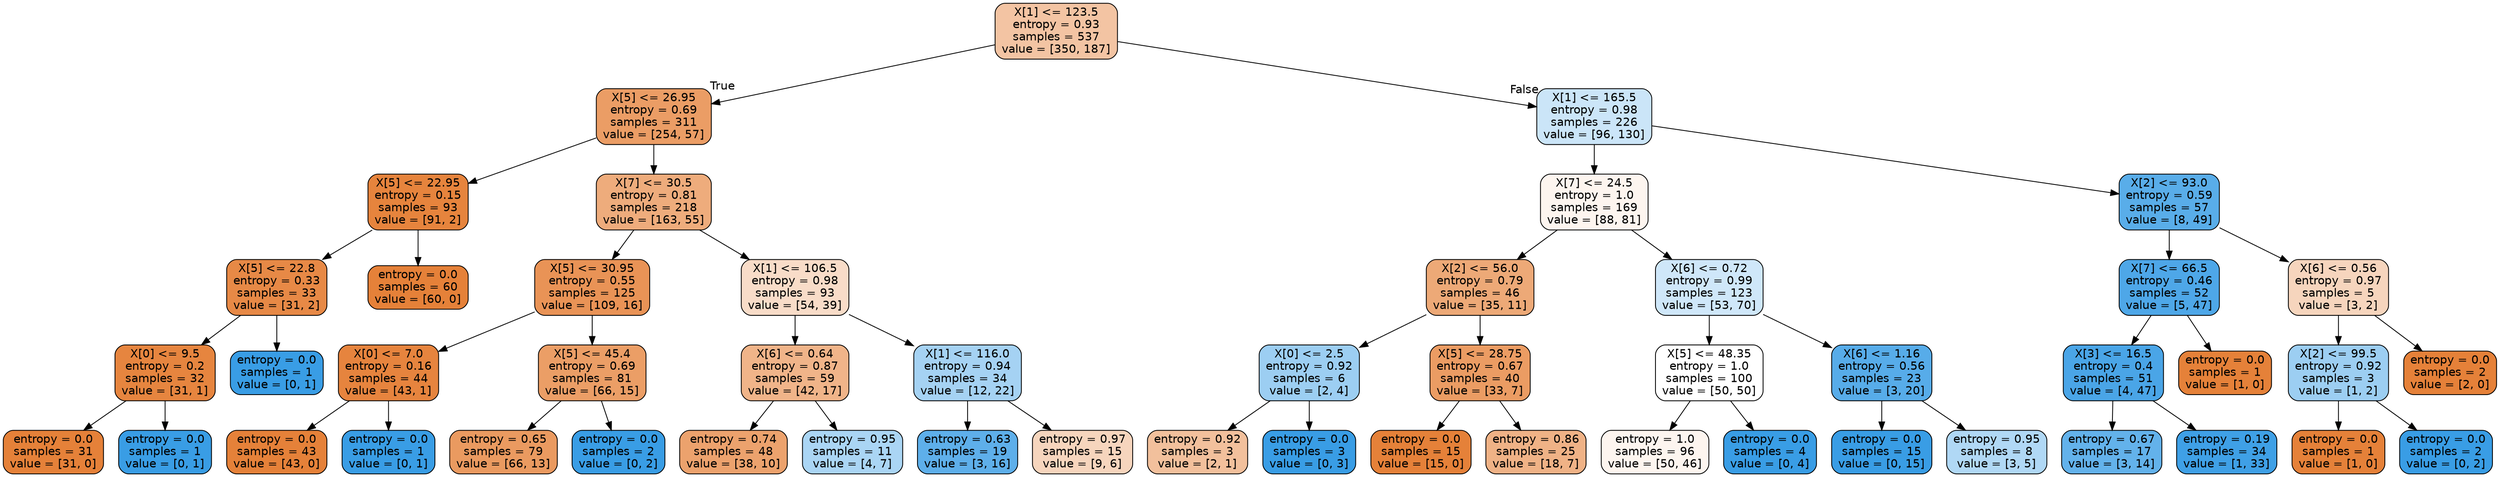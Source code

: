 digraph Tree {
node [shape=box, style="filled, rounded", color="black", fontname=helvetica] ;
edge [fontname=helvetica] ;
0 [label="X[1] <= 123.5\nentropy = 0.93\nsamples = 537\nvalue = [350, 187]", fillcolor="#f3c4a3"] ;
1 [label="X[5] <= 26.95\nentropy = 0.69\nsamples = 311\nvalue = [254, 57]", fillcolor="#eb9d65"] ;
0 -> 1 [labeldistance=2.5, labelangle=45, headlabel="True"] ;
2 [label="X[5] <= 22.95\nentropy = 0.15\nsamples = 93\nvalue = [91, 2]", fillcolor="#e6843d"] ;
1 -> 2 ;
3 [label="X[5] <= 22.8\nentropy = 0.33\nsamples = 33\nvalue = [31, 2]", fillcolor="#e78946"] ;
2 -> 3 ;
4 [label="X[0] <= 9.5\nentropy = 0.2\nsamples = 32\nvalue = [31, 1]", fillcolor="#e6853f"] ;
3 -> 4 ;
5 [label="entropy = 0.0\nsamples = 31\nvalue = [31, 0]", fillcolor="#e58139"] ;
4 -> 5 ;
6 [label="entropy = 0.0\nsamples = 1\nvalue = [0, 1]", fillcolor="#399de5"] ;
4 -> 6 ;
7 [label="entropy = 0.0\nsamples = 1\nvalue = [0, 1]", fillcolor="#399de5"] ;
3 -> 7 ;
8 [label="entropy = 0.0\nsamples = 60\nvalue = [60, 0]", fillcolor="#e58139"] ;
2 -> 8 ;
9 [label="X[7] <= 30.5\nentropy = 0.81\nsamples = 218\nvalue = [163, 55]", fillcolor="#eeac7c"] ;
1 -> 9 ;
10 [label="X[5] <= 30.95\nentropy = 0.55\nsamples = 125\nvalue = [109, 16]", fillcolor="#e99356"] ;
9 -> 10 ;
11 [label="X[0] <= 7.0\nentropy = 0.16\nsamples = 44\nvalue = [43, 1]", fillcolor="#e6843e"] ;
10 -> 11 ;
12 [label="entropy = 0.0\nsamples = 43\nvalue = [43, 0]", fillcolor="#e58139"] ;
11 -> 12 ;
13 [label="entropy = 0.0\nsamples = 1\nvalue = [0, 1]", fillcolor="#399de5"] ;
11 -> 13 ;
14 [label="X[5] <= 45.4\nentropy = 0.69\nsamples = 81\nvalue = [66, 15]", fillcolor="#eb9e66"] ;
10 -> 14 ;
15 [label="entropy = 0.65\nsamples = 79\nvalue = [66, 13]", fillcolor="#ea9a60"] ;
14 -> 15 ;
16 [label="entropy = 0.0\nsamples = 2\nvalue = [0, 2]", fillcolor="#399de5"] ;
14 -> 16 ;
17 [label="X[1] <= 106.5\nentropy = 0.98\nsamples = 93\nvalue = [54, 39]", fillcolor="#f8dcc8"] ;
9 -> 17 ;
18 [label="X[6] <= 0.64\nentropy = 0.87\nsamples = 59\nvalue = [42, 17]", fillcolor="#f0b489"] ;
17 -> 18 ;
19 [label="entropy = 0.74\nsamples = 48\nvalue = [38, 10]", fillcolor="#eca26d"] ;
18 -> 19 ;
20 [label="entropy = 0.95\nsamples = 11\nvalue = [4, 7]", fillcolor="#aad5f4"] ;
18 -> 20 ;
21 [label="X[1] <= 116.0\nentropy = 0.94\nsamples = 34\nvalue = [12, 22]", fillcolor="#a5d2f3"] ;
17 -> 21 ;
22 [label="entropy = 0.63\nsamples = 19\nvalue = [3, 16]", fillcolor="#5eafea"] ;
21 -> 22 ;
23 [label="entropy = 0.97\nsamples = 15\nvalue = [9, 6]", fillcolor="#f6d5bd"] ;
21 -> 23 ;
24 [label="X[1] <= 165.5\nentropy = 0.98\nsamples = 226\nvalue = [96, 130]", fillcolor="#cbe5f8"] ;
0 -> 24 [labeldistance=2.5, labelangle=-45, headlabel="False"] ;
25 [label="X[7] <= 24.5\nentropy = 1.0\nsamples = 169\nvalue = [88, 81]", fillcolor="#fdf5ef"] ;
24 -> 25 ;
26 [label="X[2] <= 56.0\nentropy = 0.79\nsamples = 46\nvalue = [35, 11]", fillcolor="#eda977"] ;
25 -> 26 ;
27 [label="X[0] <= 2.5\nentropy = 0.92\nsamples = 6\nvalue = [2, 4]", fillcolor="#9ccef2"] ;
26 -> 27 ;
28 [label="entropy = 0.92\nsamples = 3\nvalue = [2, 1]", fillcolor="#f2c09c"] ;
27 -> 28 ;
29 [label="entropy = 0.0\nsamples = 3\nvalue = [0, 3]", fillcolor="#399de5"] ;
27 -> 29 ;
30 [label="X[5] <= 28.75\nentropy = 0.67\nsamples = 40\nvalue = [33, 7]", fillcolor="#eb9c63"] ;
26 -> 30 ;
31 [label="entropy = 0.0\nsamples = 15\nvalue = [15, 0]", fillcolor="#e58139"] ;
30 -> 31 ;
32 [label="entropy = 0.86\nsamples = 25\nvalue = [18, 7]", fillcolor="#efb286"] ;
30 -> 32 ;
33 [label="X[6] <= 0.72\nentropy = 0.99\nsamples = 123\nvalue = [53, 70]", fillcolor="#cfe7f9"] ;
25 -> 33 ;
34 [label="X[5] <= 48.35\nentropy = 1.0\nsamples = 100\nvalue = [50, 50]", fillcolor="#ffffff"] ;
33 -> 34 ;
35 [label="entropy = 1.0\nsamples = 96\nvalue = [50, 46]", fillcolor="#fdf5ef"] ;
34 -> 35 ;
36 [label="entropy = 0.0\nsamples = 4\nvalue = [0, 4]", fillcolor="#399de5"] ;
34 -> 36 ;
37 [label="X[6] <= 1.16\nentropy = 0.56\nsamples = 23\nvalue = [3, 20]", fillcolor="#57ace9"] ;
33 -> 37 ;
38 [label="entropy = 0.0\nsamples = 15\nvalue = [0, 15]", fillcolor="#399de5"] ;
37 -> 38 ;
39 [label="entropy = 0.95\nsamples = 8\nvalue = [3, 5]", fillcolor="#b0d8f5"] ;
37 -> 39 ;
40 [label="X[2] <= 93.0\nentropy = 0.59\nsamples = 57\nvalue = [8, 49]", fillcolor="#59ade9"] ;
24 -> 40 ;
41 [label="X[7] <= 66.5\nentropy = 0.46\nsamples = 52\nvalue = [5, 47]", fillcolor="#4ea7e8"] ;
40 -> 41 ;
42 [label="X[3] <= 16.5\nentropy = 0.4\nsamples = 51\nvalue = [4, 47]", fillcolor="#4aa5e7"] ;
41 -> 42 ;
43 [label="entropy = 0.67\nsamples = 17\nvalue = [3, 14]", fillcolor="#63b2eb"] ;
42 -> 43 ;
44 [label="entropy = 0.19\nsamples = 34\nvalue = [1, 33]", fillcolor="#3fa0e6"] ;
42 -> 44 ;
45 [label="entropy = 0.0\nsamples = 1\nvalue = [1, 0]", fillcolor="#e58139"] ;
41 -> 45 ;
46 [label="X[6] <= 0.56\nentropy = 0.97\nsamples = 5\nvalue = [3, 2]", fillcolor="#f6d5bd"] ;
40 -> 46 ;
47 [label="X[2] <= 99.5\nentropy = 0.92\nsamples = 3\nvalue = [1, 2]", fillcolor="#9ccef2"] ;
46 -> 47 ;
48 [label="entropy = 0.0\nsamples = 1\nvalue = [1, 0]", fillcolor="#e58139"] ;
47 -> 48 ;
49 [label="entropy = 0.0\nsamples = 2\nvalue = [0, 2]", fillcolor="#399de5"] ;
47 -> 49 ;
50 [label="entropy = 0.0\nsamples = 2\nvalue = [2, 0]", fillcolor="#e58139"] ;
46 -> 50 ;
}